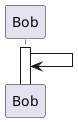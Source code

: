 {
  "sha1": "75j3lin0xmorf6xd23kp1zvn5q7wp43",
  "insertion": {
    "when": "2024-05-30T20:48:21.122Z",
    "url": "https://forum.plantuml.net/14339/pragma-teoz-true-ignores-border-color-participant-activation",
    "user": "plantuml@gmail.com"
  }
}
@startuml

!pragma teoz true

activate Bob #White #Black
Bob -> Bob

@enduml
